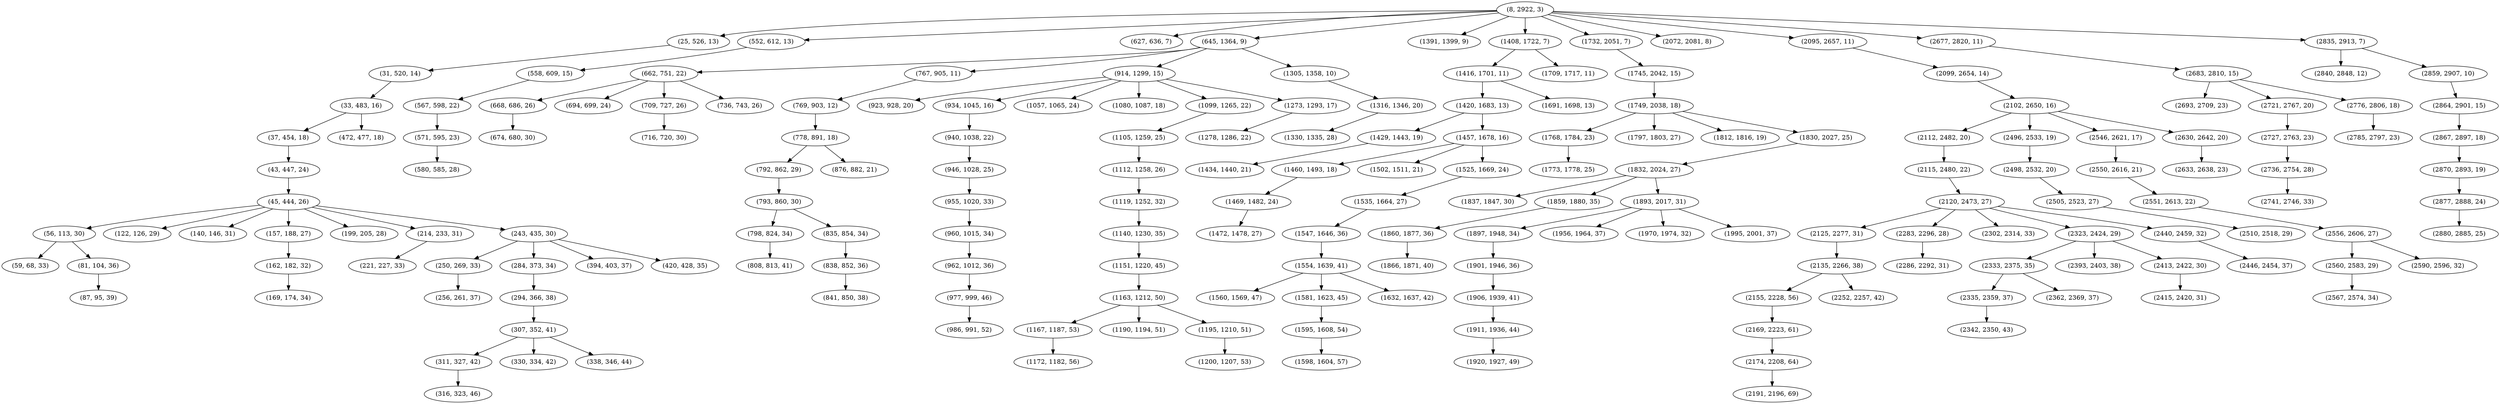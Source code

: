digraph tree {
    "(8, 2922, 3)";
    "(25, 526, 13)";
    "(31, 520, 14)";
    "(33, 483, 16)";
    "(37, 454, 18)";
    "(43, 447, 24)";
    "(45, 444, 26)";
    "(56, 113, 30)";
    "(59, 68, 33)";
    "(81, 104, 36)";
    "(87, 95, 39)";
    "(122, 126, 29)";
    "(140, 146, 31)";
    "(157, 188, 27)";
    "(162, 182, 32)";
    "(169, 174, 34)";
    "(199, 205, 28)";
    "(214, 233, 31)";
    "(221, 227, 33)";
    "(243, 435, 30)";
    "(250, 269, 33)";
    "(256, 261, 37)";
    "(284, 373, 34)";
    "(294, 366, 38)";
    "(307, 352, 41)";
    "(311, 327, 42)";
    "(316, 323, 46)";
    "(330, 334, 42)";
    "(338, 346, 44)";
    "(394, 403, 37)";
    "(420, 428, 35)";
    "(472, 477, 18)";
    "(552, 612, 13)";
    "(558, 609, 15)";
    "(567, 598, 22)";
    "(571, 595, 23)";
    "(580, 585, 28)";
    "(627, 636, 7)";
    "(645, 1364, 9)";
    "(662, 751, 22)";
    "(668, 686, 26)";
    "(674, 680, 30)";
    "(694, 699, 24)";
    "(709, 727, 26)";
    "(716, 720, 30)";
    "(736, 743, 26)";
    "(767, 905, 11)";
    "(769, 903, 12)";
    "(778, 891, 18)";
    "(792, 862, 29)";
    "(793, 860, 30)";
    "(798, 824, 34)";
    "(808, 813, 41)";
    "(835, 854, 34)";
    "(838, 852, 36)";
    "(841, 850, 38)";
    "(876, 882, 21)";
    "(914, 1299, 15)";
    "(923, 928, 20)";
    "(934, 1045, 16)";
    "(940, 1038, 22)";
    "(946, 1028, 25)";
    "(955, 1020, 33)";
    "(960, 1015, 34)";
    "(962, 1012, 36)";
    "(977, 999, 46)";
    "(986, 991, 52)";
    "(1057, 1065, 24)";
    "(1080, 1087, 18)";
    "(1099, 1265, 22)";
    "(1105, 1259, 25)";
    "(1112, 1258, 26)";
    "(1119, 1252, 32)";
    "(1140, 1230, 35)";
    "(1151, 1220, 45)";
    "(1163, 1212, 50)";
    "(1167, 1187, 53)";
    "(1172, 1182, 56)";
    "(1190, 1194, 51)";
    "(1195, 1210, 51)";
    "(1200, 1207, 53)";
    "(1273, 1293, 17)";
    "(1278, 1286, 22)";
    "(1305, 1358, 10)";
    "(1316, 1346, 20)";
    "(1330, 1335, 28)";
    "(1391, 1399, 9)";
    "(1408, 1722, 7)";
    "(1416, 1701, 11)";
    "(1420, 1683, 13)";
    "(1429, 1443, 19)";
    "(1434, 1440, 21)";
    "(1457, 1678, 16)";
    "(1460, 1493, 18)";
    "(1469, 1482, 24)";
    "(1472, 1478, 27)";
    "(1502, 1511, 21)";
    "(1525, 1669, 24)";
    "(1535, 1664, 27)";
    "(1547, 1646, 36)";
    "(1554, 1639, 41)";
    "(1560, 1569, 47)";
    "(1581, 1623, 45)";
    "(1595, 1608, 54)";
    "(1598, 1604, 57)";
    "(1632, 1637, 42)";
    "(1691, 1698, 13)";
    "(1709, 1717, 11)";
    "(1732, 2051, 7)";
    "(1745, 2042, 15)";
    "(1749, 2038, 18)";
    "(1768, 1784, 23)";
    "(1773, 1778, 25)";
    "(1797, 1803, 27)";
    "(1812, 1816, 19)";
    "(1830, 2027, 25)";
    "(1832, 2024, 27)";
    "(1837, 1847, 30)";
    "(1859, 1880, 35)";
    "(1860, 1877, 36)";
    "(1866, 1871, 40)";
    "(1893, 2017, 31)";
    "(1897, 1948, 34)";
    "(1901, 1946, 36)";
    "(1906, 1939, 41)";
    "(1911, 1936, 44)";
    "(1920, 1927, 49)";
    "(1956, 1964, 37)";
    "(1970, 1974, 32)";
    "(1995, 2001, 37)";
    "(2072, 2081, 8)";
    "(2095, 2657, 11)";
    "(2099, 2654, 14)";
    "(2102, 2650, 16)";
    "(2112, 2482, 20)";
    "(2115, 2480, 22)";
    "(2120, 2473, 27)";
    "(2125, 2277, 31)";
    "(2135, 2266, 38)";
    "(2155, 2228, 56)";
    "(2169, 2223, 61)";
    "(2174, 2208, 64)";
    "(2191, 2196, 69)";
    "(2252, 2257, 42)";
    "(2283, 2296, 28)";
    "(2286, 2292, 31)";
    "(2302, 2314, 33)";
    "(2323, 2424, 29)";
    "(2333, 2375, 35)";
    "(2335, 2359, 37)";
    "(2342, 2350, 43)";
    "(2362, 2369, 37)";
    "(2393, 2403, 38)";
    "(2413, 2422, 30)";
    "(2415, 2420, 31)";
    "(2440, 2459, 32)";
    "(2446, 2454, 37)";
    "(2496, 2533, 19)";
    "(2498, 2532, 20)";
    "(2505, 2523, 27)";
    "(2510, 2518, 29)";
    "(2546, 2621, 17)";
    "(2550, 2616, 21)";
    "(2551, 2613, 22)";
    "(2556, 2606, 27)";
    "(2560, 2583, 29)";
    "(2567, 2574, 34)";
    "(2590, 2596, 32)";
    "(2630, 2642, 20)";
    "(2633, 2638, 23)";
    "(2677, 2820, 11)";
    "(2683, 2810, 15)";
    "(2693, 2709, 23)";
    "(2721, 2767, 20)";
    "(2727, 2763, 23)";
    "(2736, 2754, 28)";
    "(2741, 2746, 33)";
    "(2776, 2806, 18)";
    "(2785, 2797, 23)";
    "(2835, 2913, 7)";
    "(2840, 2848, 12)";
    "(2859, 2907, 10)";
    "(2864, 2901, 15)";
    "(2867, 2897, 18)";
    "(2870, 2893, 19)";
    "(2877, 2888, 24)";
    "(2880, 2885, 25)";
    "(8, 2922, 3)" -> "(25, 526, 13)";
    "(8, 2922, 3)" -> "(552, 612, 13)";
    "(8, 2922, 3)" -> "(627, 636, 7)";
    "(8, 2922, 3)" -> "(645, 1364, 9)";
    "(8, 2922, 3)" -> "(1391, 1399, 9)";
    "(8, 2922, 3)" -> "(1408, 1722, 7)";
    "(8, 2922, 3)" -> "(1732, 2051, 7)";
    "(8, 2922, 3)" -> "(2072, 2081, 8)";
    "(8, 2922, 3)" -> "(2095, 2657, 11)";
    "(8, 2922, 3)" -> "(2677, 2820, 11)";
    "(8, 2922, 3)" -> "(2835, 2913, 7)";
    "(25, 526, 13)" -> "(31, 520, 14)";
    "(31, 520, 14)" -> "(33, 483, 16)";
    "(33, 483, 16)" -> "(37, 454, 18)";
    "(33, 483, 16)" -> "(472, 477, 18)";
    "(37, 454, 18)" -> "(43, 447, 24)";
    "(43, 447, 24)" -> "(45, 444, 26)";
    "(45, 444, 26)" -> "(56, 113, 30)";
    "(45, 444, 26)" -> "(122, 126, 29)";
    "(45, 444, 26)" -> "(140, 146, 31)";
    "(45, 444, 26)" -> "(157, 188, 27)";
    "(45, 444, 26)" -> "(199, 205, 28)";
    "(45, 444, 26)" -> "(214, 233, 31)";
    "(45, 444, 26)" -> "(243, 435, 30)";
    "(56, 113, 30)" -> "(59, 68, 33)";
    "(56, 113, 30)" -> "(81, 104, 36)";
    "(81, 104, 36)" -> "(87, 95, 39)";
    "(157, 188, 27)" -> "(162, 182, 32)";
    "(162, 182, 32)" -> "(169, 174, 34)";
    "(214, 233, 31)" -> "(221, 227, 33)";
    "(243, 435, 30)" -> "(250, 269, 33)";
    "(243, 435, 30)" -> "(284, 373, 34)";
    "(243, 435, 30)" -> "(394, 403, 37)";
    "(243, 435, 30)" -> "(420, 428, 35)";
    "(250, 269, 33)" -> "(256, 261, 37)";
    "(284, 373, 34)" -> "(294, 366, 38)";
    "(294, 366, 38)" -> "(307, 352, 41)";
    "(307, 352, 41)" -> "(311, 327, 42)";
    "(307, 352, 41)" -> "(330, 334, 42)";
    "(307, 352, 41)" -> "(338, 346, 44)";
    "(311, 327, 42)" -> "(316, 323, 46)";
    "(552, 612, 13)" -> "(558, 609, 15)";
    "(558, 609, 15)" -> "(567, 598, 22)";
    "(567, 598, 22)" -> "(571, 595, 23)";
    "(571, 595, 23)" -> "(580, 585, 28)";
    "(645, 1364, 9)" -> "(662, 751, 22)";
    "(645, 1364, 9)" -> "(767, 905, 11)";
    "(645, 1364, 9)" -> "(914, 1299, 15)";
    "(645, 1364, 9)" -> "(1305, 1358, 10)";
    "(662, 751, 22)" -> "(668, 686, 26)";
    "(662, 751, 22)" -> "(694, 699, 24)";
    "(662, 751, 22)" -> "(709, 727, 26)";
    "(662, 751, 22)" -> "(736, 743, 26)";
    "(668, 686, 26)" -> "(674, 680, 30)";
    "(709, 727, 26)" -> "(716, 720, 30)";
    "(767, 905, 11)" -> "(769, 903, 12)";
    "(769, 903, 12)" -> "(778, 891, 18)";
    "(778, 891, 18)" -> "(792, 862, 29)";
    "(778, 891, 18)" -> "(876, 882, 21)";
    "(792, 862, 29)" -> "(793, 860, 30)";
    "(793, 860, 30)" -> "(798, 824, 34)";
    "(793, 860, 30)" -> "(835, 854, 34)";
    "(798, 824, 34)" -> "(808, 813, 41)";
    "(835, 854, 34)" -> "(838, 852, 36)";
    "(838, 852, 36)" -> "(841, 850, 38)";
    "(914, 1299, 15)" -> "(923, 928, 20)";
    "(914, 1299, 15)" -> "(934, 1045, 16)";
    "(914, 1299, 15)" -> "(1057, 1065, 24)";
    "(914, 1299, 15)" -> "(1080, 1087, 18)";
    "(914, 1299, 15)" -> "(1099, 1265, 22)";
    "(914, 1299, 15)" -> "(1273, 1293, 17)";
    "(934, 1045, 16)" -> "(940, 1038, 22)";
    "(940, 1038, 22)" -> "(946, 1028, 25)";
    "(946, 1028, 25)" -> "(955, 1020, 33)";
    "(955, 1020, 33)" -> "(960, 1015, 34)";
    "(960, 1015, 34)" -> "(962, 1012, 36)";
    "(962, 1012, 36)" -> "(977, 999, 46)";
    "(977, 999, 46)" -> "(986, 991, 52)";
    "(1099, 1265, 22)" -> "(1105, 1259, 25)";
    "(1105, 1259, 25)" -> "(1112, 1258, 26)";
    "(1112, 1258, 26)" -> "(1119, 1252, 32)";
    "(1119, 1252, 32)" -> "(1140, 1230, 35)";
    "(1140, 1230, 35)" -> "(1151, 1220, 45)";
    "(1151, 1220, 45)" -> "(1163, 1212, 50)";
    "(1163, 1212, 50)" -> "(1167, 1187, 53)";
    "(1163, 1212, 50)" -> "(1190, 1194, 51)";
    "(1163, 1212, 50)" -> "(1195, 1210, 51)";
    "(1167, 1187, 53)" -> "(1172, 1182, 56)";
    "(1195, 1210, 51)" -> "(1200, 1207, 53)";
    "(1273, 1293, 17)" -> "(1278, 1286, 22)";
    "(1305, 1358, 10)" -> "(1316, 1346, 20)";
    "(1316, 1346, 20)" -> "(1330, 1335, 28)";
    "(1408, 1722, 7)" -> "(1416, 1701, 11)";
    "(1408, 1722, 7)" -> "(1709, 1717, 11)";
    "(1416, 1701, 11)" -> "(1420, 1683, 13)";
    "(1416, 1701, 11)" -> "(1691, 1698, 13)";
    "(1420, 1683, 13)" -> "(1429, 1443, 19)";
    "(1420, 1683, 13)" -> "(1457, 1678, 16)";
    "(1429, 1443, 19)" -> "(1434, 1440, 21)";
    "(1457, 1678, 16)" -> "(1460, 1493, 18)";
    "(1457, 1678, 16)" -> "(1502, 1511, 21)";
    "(1457, 1678, 16)" -> "(1525, 1669, 24)";
    "(1460, 1493, 18)" -> "(1469, 1482, 24)";
    "(1469, 1482, 24)" -> "(1472, 1478, 27)";
    "(1525, 1669, 24)" -> "(1535, 1664, 27)";
    "(1535, 1664, 27)" -> "(1547, 1646, 36)";
    "(1547, 1646, 36)" -> "(1554, 1639, 41)";
    "(1554, 1639, 41)" -> "(1560, 1569, 47)";
    "(1554, 1639, 41)" -> "(1581, 1623, 45)";
    "(1554, 1639, 41)" -> "(1632, 1637, 42)";
    "(1581, 1623, 45)" -> "(1595, 1608, 54)";
    "(1595, 1608, 54)" -> "(1598, 1604, 57)";
    "(1732, 2051, 7)" -> "(1745, 2042, 15)";
    "(1745, 2042, 15)" -> "(1749, 2038, 18)";
    "(1749, 2038, 18)" -> "(1768, 1784, 23)";
    "(1749, 2038, 18)" -> "(1797, 1803, 27)";
    "(1749, 2038, 18)" -> "(1812, 1816, 19)";
    "(1749, 2038, 18)" -> "(1830, 2027, 25)";
    "(1768, 1784, 23)" -> "(1773, 1778, 25)";
    "(1830, 2027, 25)" -> "(1832, 2024, 27)";
    "(1832, 2024, 27)" -> "(1837, 1847, 30)";
    "(1832, 2024, 27)" -> "(1859, 1880, 35)";
    "(1832, 2024, 27)" -> "(1893, 2017, 31)";
    "(1859, 1880, 35)" -> "(1860, 1877, 36)";
    "(1860, 1877, 36)" -> "(1866, 1871, 40)";
    "(1893, 2017, 31)" -> "(1897, 1948, 34)";
    "(1893, 2017, 31)" -> "(1956, 1964, 37)";
    "(1893, 2017, 31)" -> "(1970, 1974, 32)";
    "(1893, 2017, 31)" -> "(1995, 2001, 37)";
    "(1897, 1948, 34)" -> "(1901, 1946, 36)";
    "(1901, 1946, 36)" -> "(1906, 1939, 41)";
    "(1906, 1939, 41)" -> "(1911, 1936, 44)";
    "(1911, 1936, 44)" -> "(1920, 1927, 49)";
    "(2095, 2657, 11)" -> "(2099, 2654, 14)";
    "(2099, 2654, 14)" -> "(2102, 2650, 16)";
    "(2102, 2650, 16)" -> "(2112, 2482, 20)";
    "(2102, 2650, 16)" -> "(2496, 2533, 19)";
    "(2102, 2650, 16)" -> "(2546, 2621, 17)";
    "(2102, 2650, 16)" -> "(2630, 2642, 20)";
    "(2112, 2482, 20)" -> "(2115, 2480, 22)";
    "(2115, 2480, 22)" -> "(2120, 2473, 27)";
    "(2120, 2473, 27)" -> "(2125, 2277, 31)";
    "(2120, 2473, 27)" -> "(2283, 2296, 28)";
    "(2120, 2473, 27)" -> "(2302, 2314, 33)";
    "(2120, 2473, 27)" -> "(2323, 2424, 29)";
    "(2120, 2473, 27)" -> "(2440, 2459, 32)";
    "(2125, 2277, 31)" -> "(2135, 2266, 38)";
    "(2135, 2266, 38)" -> "(2155, 2228, 56)";
    "(2135, 2266, 38)" -> "(2252, 2257, 42)";
    "(2155, 2228, 56)" -> "(2169, 2223, 61)";
    "(2169, 2223, 61)" -> "(2174, 2208, 64)";
    "(2174, 2208, 64)" -> "(2191, 2196, 69)";
    "(2283, 2296, 28)" -> "(2286, 2292, 31)";
    "(2323, 2424, 29)" -> "(2333, 2375, 35)";
    "(2323, 2424, 29)" -> "(2393, 2403, 38)";
    "(2323, 2424, 29)" -> "(2413, 2422, 30)";
    "(2333, 2375, 35)" -> "(2335, 2359, 37)";
    "(2333, 2375, 35)" -> "(2362, 2369, 37)";
    "(2335, 2359, 37)" -> "(2342, 2350, 43)";
    "(2413, 2422, 30)" -> "(2415, 2420, 31)";
    "(2440, 2459, 32)" -> "(2446, 2454, 37)";
    "(2496, 2533, 19)" -> "(2498, 2532, 20)";
    "(2498, 2532, 20)" -> "(2505, 2523, 27)";
    "(2505, 2523, 27)" -> "(2510, 2518, 29)";
    "(2546, 2621, 17)" -> "(2550, 2616, 21)";
    "(2550, 2616, 21)" -> "(2551, 2613, 22)";
    "(2551, 2613, 22)" -> "(2556, 2606, 27)";
    "(2556, 2606, 27)" -> "(2560, 2583, 29)";
    "(2556, 2606, 27)" -> "(2590, 2596, 32)";
    "(2560, 2583, 29)" -> "(2567, 2574, 34)";
    "(2630, 2642, 20)" -> "(2633, 2638, 23)";
    "(2677, 2820, 11)" -> "(2683, 2810, 15)";
    "(2683, 2810, 15)" -> "(2693, 2709, 23)";
    "(2683, 2810, 15)" -> "(2721, 2767, 20)";
    "(2683, 2810, 15)" -> "(2776, 2806, 18)";
    "(2721, 2767, 20)" -> "(2727, 2763, 23)";
    "(2727, 2763, 23)" -> "(2736, 2754, 28)";
    "(2736, 2754, 28)" -> "(2741, 2746, 33)";
    "(2776, 2806, 18)" -> "(2785, 2797, 23)";
    "(2835, 2913, 7)" -> "(2840, 2848, 12)";
    "(2835, 2913, 7)" -> "(2859, 2907, 10)";
    "(2859, 2907, 10)" -> "(2864, 2901, 15)";
    "(2864, 2901, 15)" -> "(2867, 2897, 18)";
    "(2867, 2897, 18)" -> "(2870, 2893, 19)";
    "(2870, 2893, 19)" -> "(2877, 2888, 24)";
    "(2877, 2888, 24)" -> "(2880, 2885, 25)";
}
